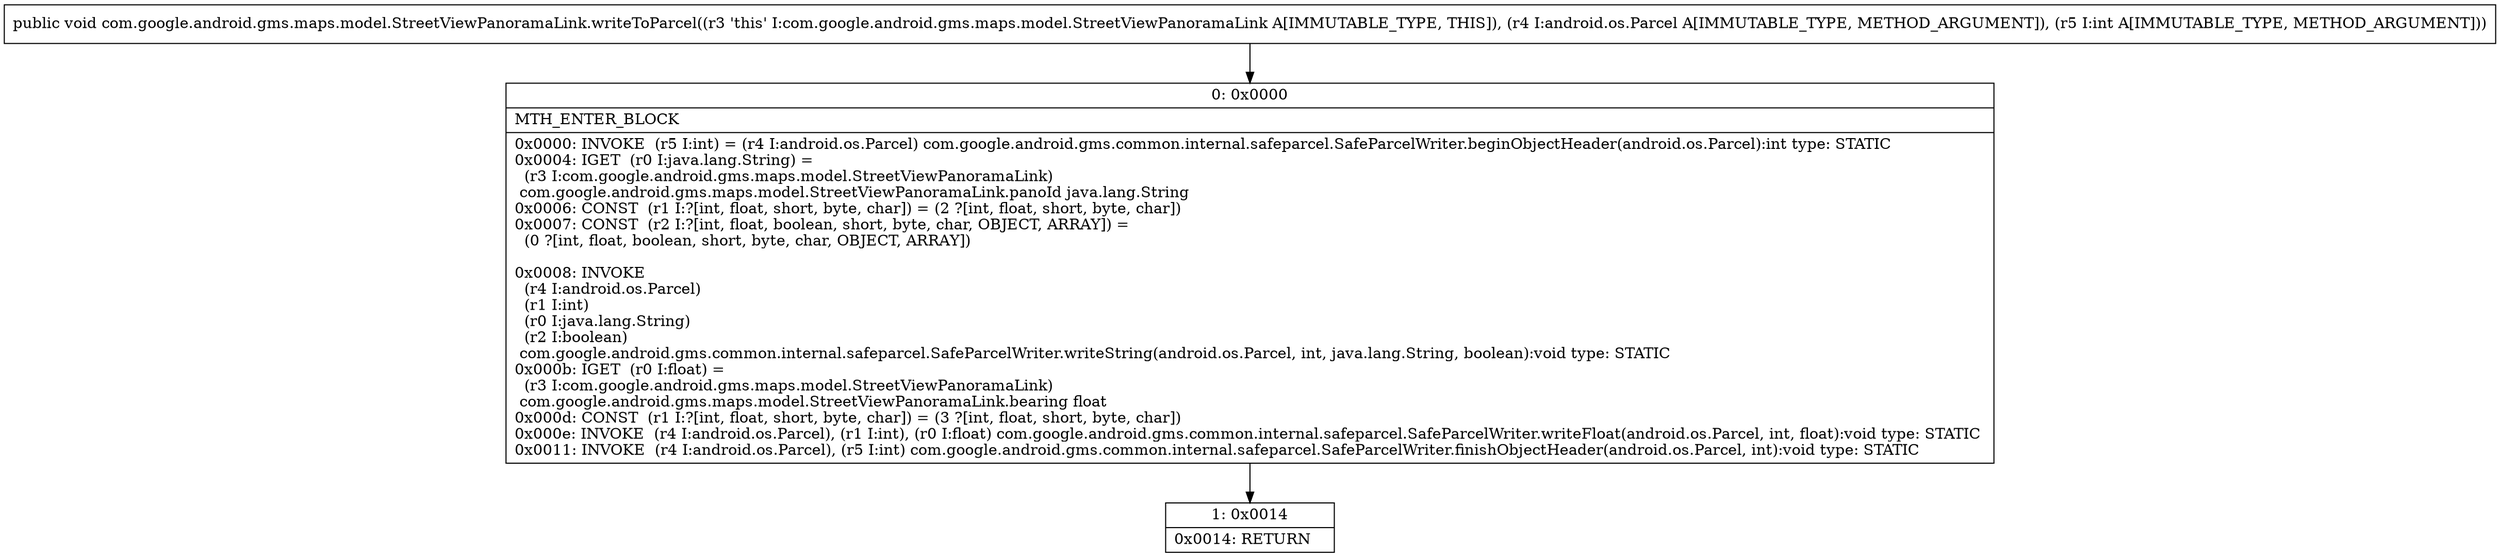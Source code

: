 digraph "CFG forcom.google.android.gms.maps.model.StreetViewPanoramaLink.writeToParcel(Landroid\/os\/Parcel;I)V" {
Node_0 [shape=record,label="{0\:\ 0x0000|MTH_ENTER_BLOCK\l|0x0000: INVOKE  (r5 I:int) = (r4 I:android.os.Parcel) com.google.android.gms.common.internal.safeparcel.SafeParcelWriter.beginObjectHeader(android.os.Parcel):int type: STATIC \l0x0004: IGET  (r0 I:java.lang.String) = \l  (r3 I:com.google.android.gms.maps.model.StreetViewPanoramaLink)\l com.google.android.gms.maps.model.StreetViewPanoramaLink.panoId java.lang.String \l0x0006: CONST  (r1 I:?[int, float, short, byte, char]) = (2 ?[int, float, short, byte, char]) \l0x0007: CONST  (r2 I:?[int, float, boolean, short, byte, char, OBJECT, ARRAY]) = \l  (0 ?[int, float, boolean, short, byte, char, OBJECT, ARRAY])\l \l0x0008: INVOKE  \l  (r4 I:android.os.Parcel)\l  (r1 I:int)\l  (r0 I:java.lang.String)\l  (r2 I:boolean)\l com.google.android.gms.common.internal.safeparcel.SafeParcelWriter.writeString(android.os.Parcel, int, java.lang.String, boolean):void type: STATIC \l0x000b: IGET  (r0 I:float) = \l  (r3 I:com.google.android.gms.maps.model.StreetViewPanoramaLink)\l com.google.android.gms.maps.model.StreetViewPanoramaLink.bearing float \l0x000d: CONST  (r1 I:?[int, float, short, byte, char]) = (3 ?[int, float, short, byte, char]) \l0x000e: INVOKE  (r4 I:android.os.Parcel), (r1 I:int), (r0 I:float) com.google.android.gms.common.internal.safeparcel.SafeParcelWriter.writeFloat(android.os.Parcel, int, float):void type: STATIC \l0x0011: INVOKE  (r4 I:android.os.Parcel), (r5 I:int) com.google.android.gms.common.internal.safeparcel.SafeParcelWriter.finishObjectHeader(android.os.Parcel, int):void type: STATIC \l}"];
Node_1 [shape=record,label="{1\:\ 0x0014|0x0014: RETURN   \l}"];
MethodNode[shape=record,label="{public void com.google.android.gms.maps.model.StreetViewPanoramaLink.writeToParcel((r3 'this' I:com.google.android.gms.maps.model.StreetViewPanoramaLink A[IMMUTABLE_TYPE, THIS]), (r4 I:android.os.Parcel A[IMMUTABLE_TYPE, METHOD_ARGUMENT]), (r5 I:int A[IMMUTABLE_TYPE, METHOD_ARGUMENT])) }"];
MethodNode -> Node_0;
Node_0 -> Node_1;
}

